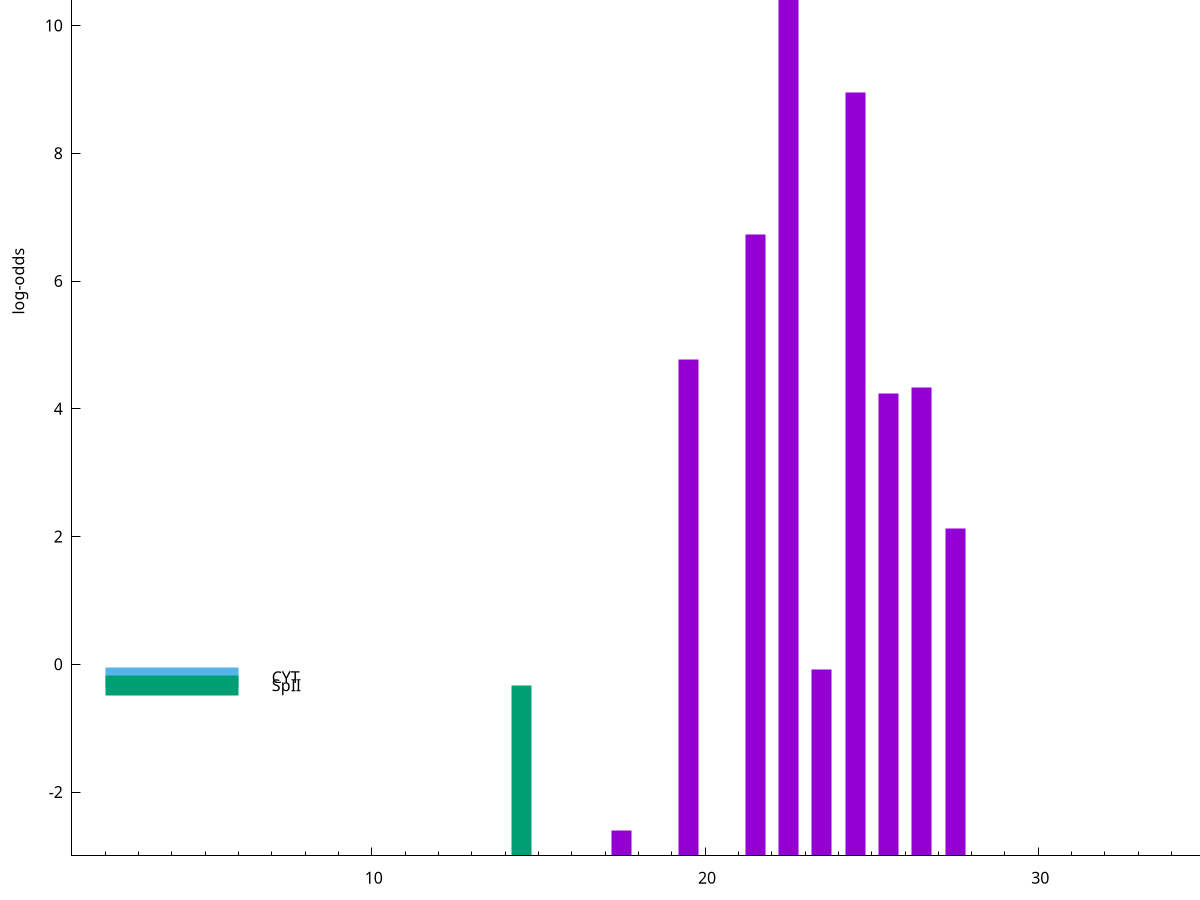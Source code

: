 set title "LipoP predictions for SRR4065689.gff"
set size 2., 1.4
set xrange [1:70] 
set mxtics 10
set yrange [-3:15]
set y2range [0:18]
set ylabel "log-odds"
set term postscript eps color solid "Helvetica" 30
set output "SRR4065689.gff30.eps"
set arrow from 2,11.266 to 6,11.266 nohead lt 1 lw 20
set label "SpI" at 7,11.266
set arrow from 2,-0.200913 to 6,-0.200913 nohead lt 3 lw 20
set label "CYT" at 7,-0.200913
set arrow from 2,-0.328459 to 6,-0.328459 nohead lt 2 lw 20
set label "SpII" at 7,-0.328459
set arrow from 2,11.266 to 6,11.266 nohead lt 1 lw 20
set label "SpI" at 7,11.266
# NOTE: The scores below are the log-odds scores with the threshold
# NOTE: subtracted (a hack to make gnuplot make the histogram all
# NOTE: look nice).
plot "-" axes x1y2 title "" with impulses lt 2 lw 20, "-" axes x1y2 title "" with impulses lt 1 lw 20
14.500000 2.671541
e
22.500000 13.803500
24.500000 11.958840
21.500000 9.723250
19.500000 7.775350
26.500000 7.336280
25.500000 7.244330
27.500000 5.123950
23.500000 2.916580
17.500000 0.391470
e
exit
